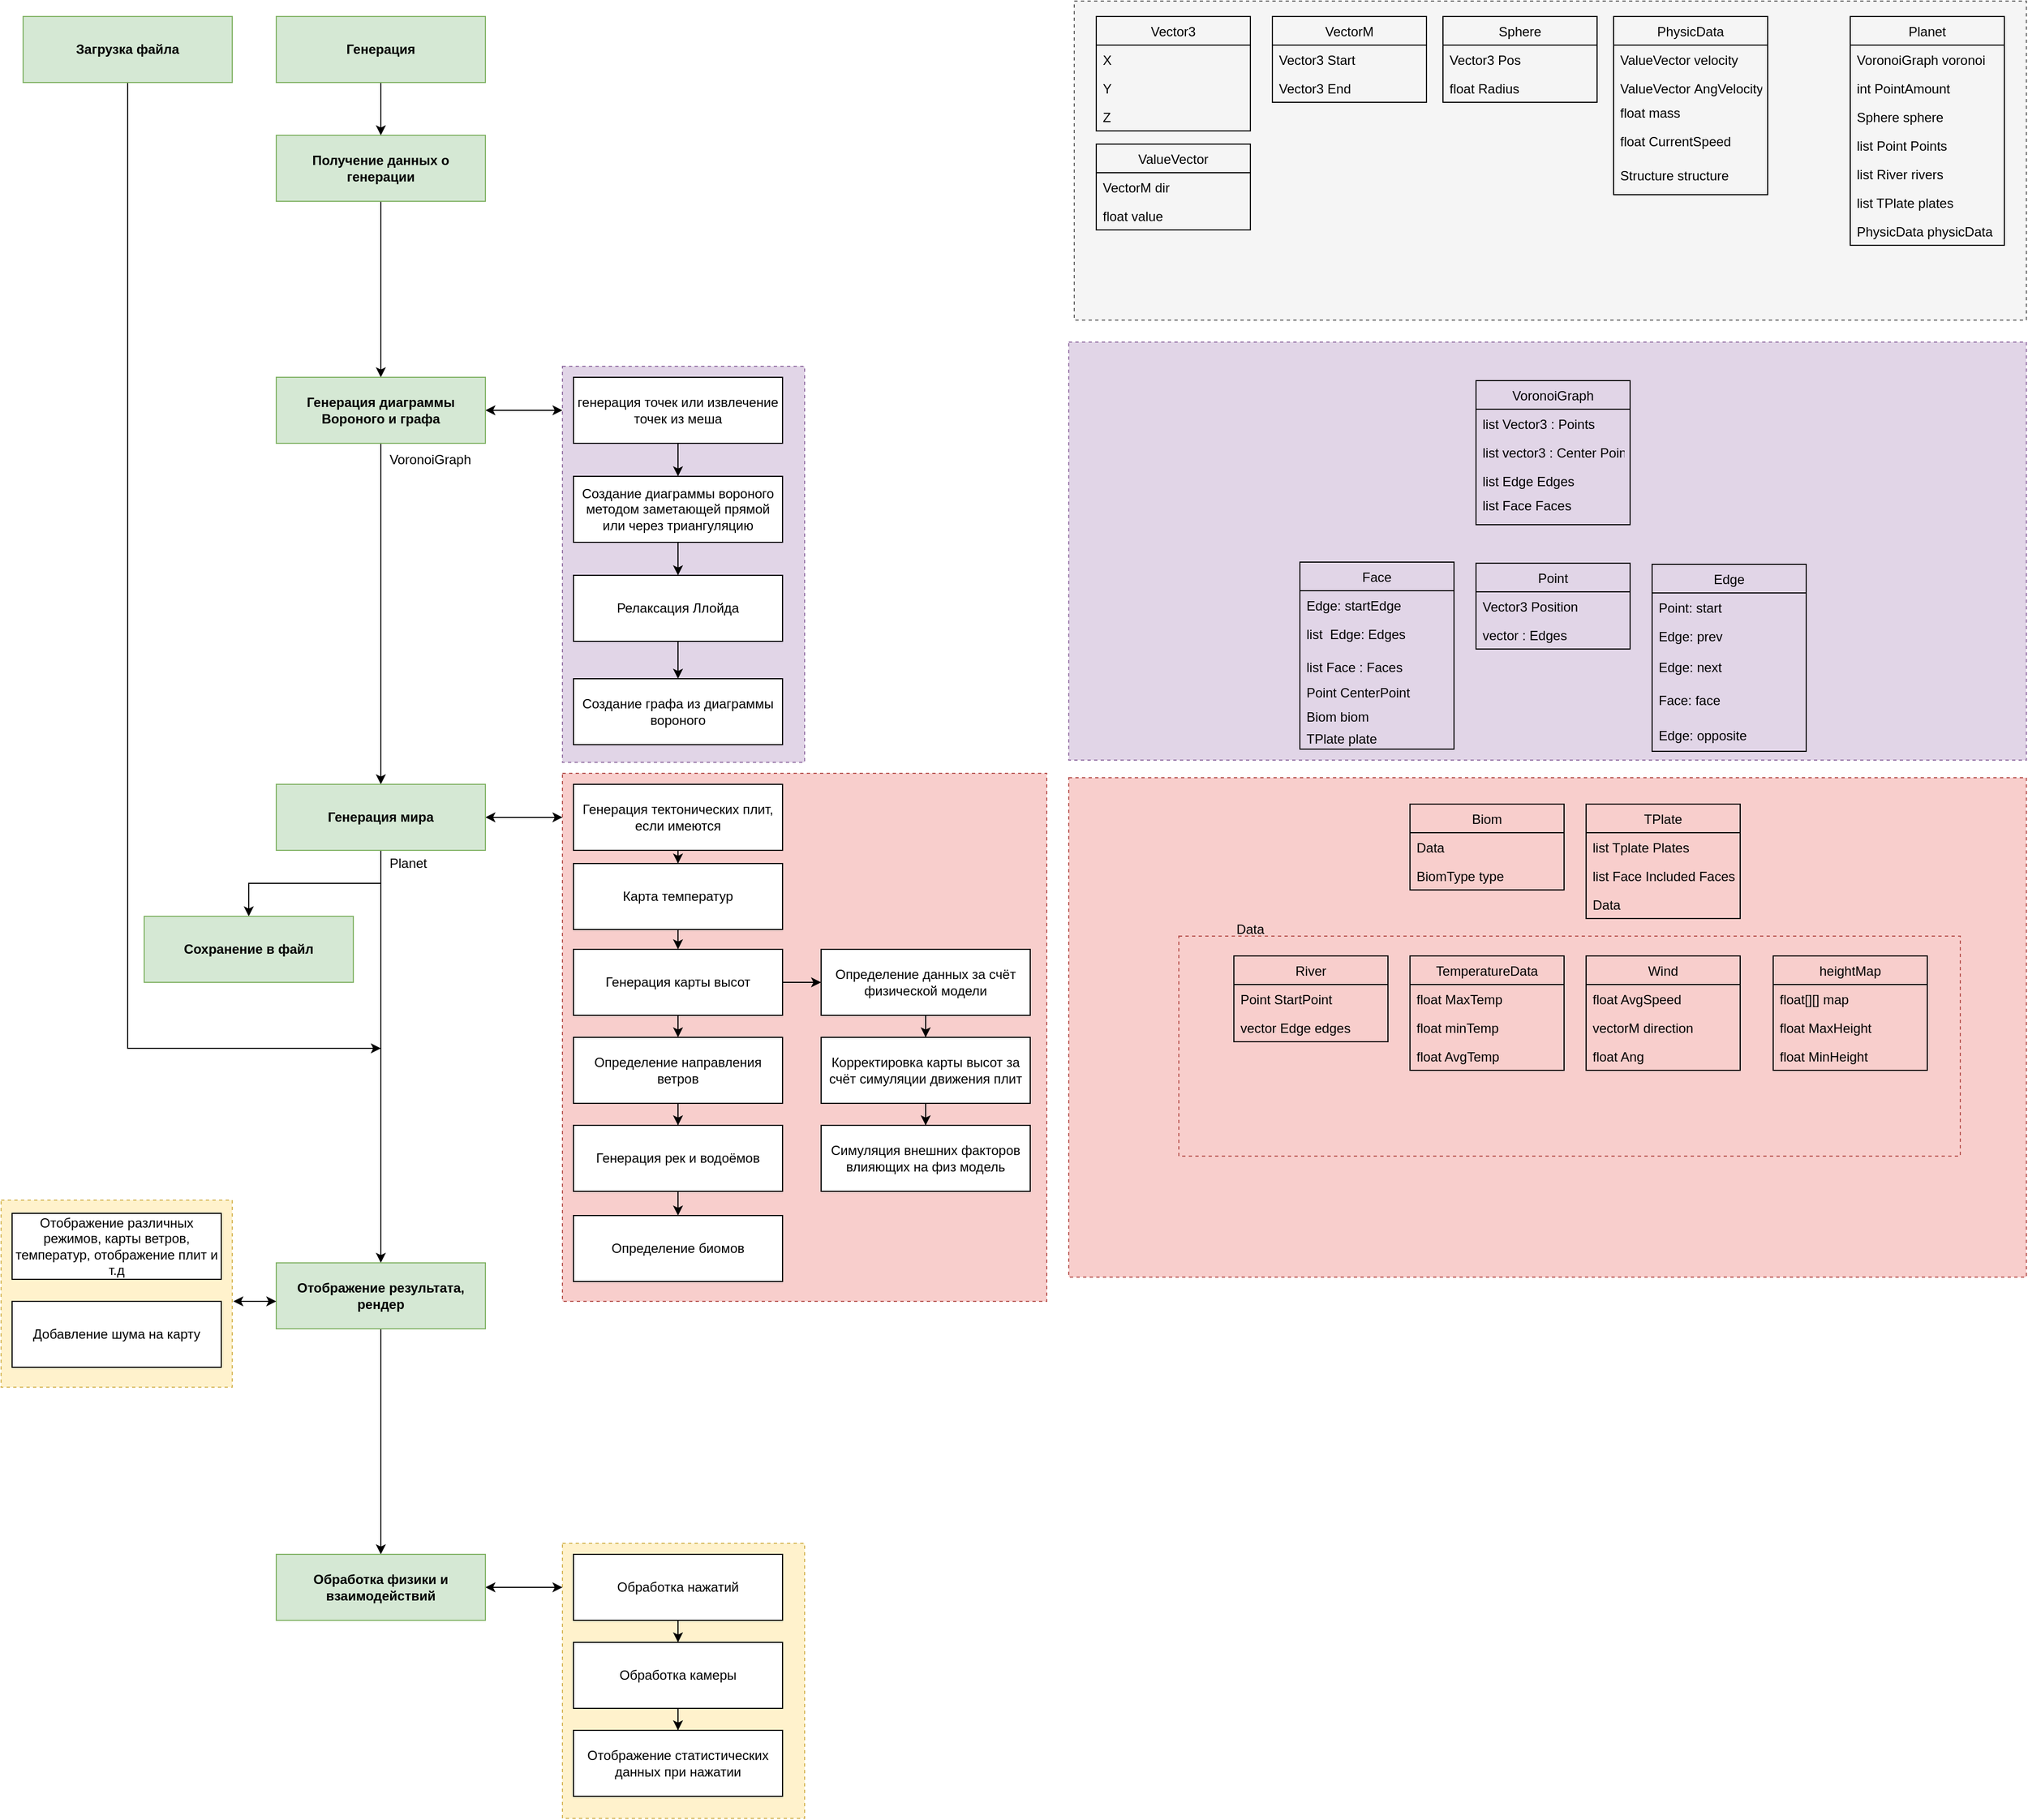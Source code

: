 <mxfile version="12.1.0" type="github" pages="1"><diagram id="_dy-Ru3JG6KWPxB2tJWL" name="Page-1"><mxGraphModel dx="1656" dy="2049" grid="1" gridSize="10" guides="1" tooltips="1" connect="1" arrows="1" fold="1" page="1" pageScale="1" pageWidth="827" pageHeight="1169" math="0" shadow="0"><root><mxCell id="0"/><mxCell id="1" parent="0"/><mxCell id="cFi56HBVSPTh_8EMKT1Y-22" value="" style="rounded=0;whiteSpace=wrap;html=1;fillColor=#fff2cc;shadow=0;comic=0;glass=0;dashed=1;strokeColor=#d6b656;" parent="1" vertex="1"><mxGeometry x="700" y="1132" width="220" height="250" as="geometry"/></mxCell><mxCell id="Kz5OBfcvcom89ymk7GYV-101" value="" style="rounded=0;whiteSpace=wrap;html=1;fillColor=#f5f5f5;shadow=0;comic=0;glass=0;dashed=1;strokeColor=#666666;fontColor=#333333;" parent="1" vertex="1"><mxGeometry x="1165" y="-270" width="865" height="290" as="geometry"/></mxCell><mxCell id="Kz5OBfcvcom89ymk7GYV-70" value="" style="rounded=0;whiteSpace=wrap;html=1;fillColor=#e1d5e7;shadow=0;comic=0;glass=0;dashed=1;strokeColor=#9673a6;" parent="1" vertex="1"><mxGeometry x="700" y="62" width="220" height="360" as="geometry"/></mxCell><mxCell id="Kz5OBfcvcom89ymk7GYV-69" value="" style="rounded=0;whiteSpace=wrap;html=1;fillColor=#f8cecc;shadow=0;comic=0;glass=0;dashed=1;strokeColor=#b85450;" parent="1" vertex="1"><mxGeometry x="1160" y="436" width="870" height="454" as="geometry"/></mxCell><mxCell id="R1xvFhiwwNAxgUHG7bbC-85" value="" style="rounded=0;whiteSpace=wrap;html=1;fillColor=#e1d5e7;shadow=0;comic=0;glass=0;dashed=1;strokeColor=#9673a6;" parent="1" vertex="1"><mxGeometry x="1160" y="40" width="870" height="380" as="geometry"/></mxCell><mxCell id="R1xvFhiwwNAxgUHG7bbC-86" value="" style="rounded=0;whiteSpace=wrap;html=1;fillColor=#f8cecc;shadow=0;comic=0;glass=0;dashed=1;strokeColor=#b85450;" parent="1" vertex="1"><mxGeometry x="700" y="432" width="440" height="480" as="geometry"/></mxCell><mxCell id="R1xvFhiwwNAxgUHG7bbC-87" value="" style="rounded=0;whiteSpace=wrap;html=1;fillColor=#fff2cc;shadow=0;comic=0;glass=0;dashed=1;strokeColor=#d6b656;" parent="1" vertex="1"><mxGeometry x="190" y="820" width="210" height="170" as="geometry"/></mxCell><mxCell id="R1xvFhiwwNAxgUHG7bbC-8" style="edgeStyle=orthogonalEdgeStyle;rounded=0;orthogonalLoop=1;jettySize=auto;html=1;exitX=0.5;exitY=1;exitDx=0;exitDy=0;entryX=0.5;entryY=0;entryDx=0;entryDy=0;" parent="1" source="R1xvFhiwwNAxgUHG7bbC-1" target="R1xvFhiwwNAxgUHG7bbC-5" edge="1"><mxGeometry relative="1" as="geometry"><mxPoint x="535" y="-33" as="targetPoint"/></mxGeometry></mxCell><mxCell id="R1xvFhiwwNAxgUHG7bbC-1" value="Получение данных о &lt;br&gt;генерации" style="rounded=0;whiteSpace=wrap;html=1;fillColor=#d5e8d4;strokeColor=#82b366;fontStyle=1" parent="1" vertex="1"><mxGeometry x="440" y="-148" width="190" height="60" as="geometry"/></mxCell><mxCell id="R1xvFhiwwNAxgUHG7bbC-10" style="edgeStyle=orthogonalEdgeStyle;rounded=0;orthogonalLoop=1;jettySize=auto;html=1;exitX=0.5;exitY=1;exitDx=0;exitDy=0;entryX=0.5;entryY=0;entryDx=0;entryDy=0;" parent="1" source="R1xvFhiwwNAxgUHG7bbC-5" target="R1xvFhiwwNAxgUHG7bbC-6" edge="1"><mxGeometry relative="1" as="geometry"/></mxCell><mxCell id="R1xvFhiwwNAxgUHG7bbC-83" style="edgeStyle=orthogonalEdgeStyle;rounded=0;orthogonalLoop=1;jettySize=auto;html=1;exitX=1;exitY=0.5;exitDx=0;exitDy=0;startArrow=classic;startFill=1;" parent="1" source="R1xvFhiwwNAxgUHG7bbC-5" edge="1"><mxGeometry relative="1" as="geometry"><mxPoint x="700" y="102" as="targetPoint"/></mxGeometry></mxCell><mxCell id="R1xvFhiwwNAxgUHG7bbC-5" value="Генерация диаграммы &lt;br&gt;Вороного и графа" style="rounded=0;whiteSpace=wrap;html=1;fillColor=#d5e8d4;strokeColor=#82b366;fontStyle=1" parent="1" vertex="1"><mxGeometry x="440" y="72" width="190" height="60" as="geometry"/></mxCell><mxCell id="R1xvFhiwwNAxgUHG7bbC-21" value="" style="edgeStyle=orthogonalEdgeStyle;rounded=0;orthogonalLoop=1;jettySize=auto;html=1;startArrow=none;startFill=0;" parent="1" source="R1xvFhiwwNAxgUHG7bbC-18" target="R1xvFhiwwNAxgUHG7bbC-20" edge="1"><mxGeometry relative="1" as="geometry"/></mxCell><mxCell id="R1xvFhiwwNAxgUHG7bbC-18" value="генерация точек или извлечение точек из меша" style="rounded=0;whiteSpace=wrap;html=1;" parent="1" vertex="1"><mxGeometry x="710" y="72" width="190" height="60" as="geometry"/></mxCell><mxCell id="R1xvFhiwwNAxgUHG7bbC-27" value="" style="edgeStyle=orthogonalEdgeStyle;rounded=0;orthogonalLoop=1;jettySize=auto;html=1;startArrow=none;startFill=0;" parent="1" source="R1xvFhiwwNAxgUHG7bbC-20" target="R1xvFhiwwNAxgUHG7bbC-26" edge="1"><mxGeometry relative="1" as="geometry"/></mxCell><mxCell id="R1xvFhiwwNAxgUHG7bbC-20" value="Создание диаграммы вороного методом заметающей прямой или через триангуляцию" style="rounded=0;whiteSpace=wrap;html=1;" parent="1" vertex="1"><mxGeometry x="710" y="162" width="190" height="60" as="geometry"/></mxCell><mxCell id="R1xvFhiwwNAxgUHG7bbC-30" value="" style="edgeStyle=orthogonalEdgeStyle;rounded=0;orthogonalLoop=1;jettySize=auto;html=1;startArrow=none;startFill=0;" parent="1" source="R1xvFhiwwNAxgUHG7bbC-26" target="R1xvFhiwwNAxgUHG7bbC-29" edge="1"><mxGeometry relative="1" as="geometry"/></mxCell><mxCell id="R1xvFhiwwNAxgUHG7bbC-26" value="Релаксация Ллойда" style="rounded=0;whiteSpace=wrap;html=1;" parent="1" vertex="1"><mxGeometry x="710" y="252" width="190" height="60" as="geometry"/></mxCell><mxCell id="R1xvFhiwwNAxgUHG7bbC-29" value="Создание графа из диаграммы вороного" style="rounded=0;whiteSpace=wrap;html=1;" parent="1" vertex="1"><mxGeometry x="710" y="346" width="190" height="60" as="geometry"/></mxCell><mxCell id="R1xvFhiwwNAxgUHG7bbC-11" style="edgeStyle=orthogonalEdgeStyle;rounded=0;orthogonalLoop=1;jettySize=auto;html=1;exitX=0.5;exitY=1;exitDx=0;exitDy=0;entryX=0.5;entryY=0;entryDx=0;entryDy=0;" parent="1" source="R1xvFhiwwNAxgUHG7bbC-6" target="R1xvFhiwwNAxgUHG7bbC-7" edge="1"><mxGeometry relative="1" as="geometry"/></mxCell><mxCell id="R1xvFhiwwNAxgUHG7bbC-84" style="edgeStyle=orthogonalEdgeStyle;rounded=0;orthogonalLoop=1;jettySize=auto;html=1;exitX=1;exitY=0.5;exitDx=0;exitDy=0;startArrow=classic;startFill=1;" parent="1" source="R1xvFhiwwNAxgUHG7bbC-6" edge="1"><mxGeometry relative="1" as="geometry"><mxPoint x="700" y="472" as="targetPoint"/></mxGeometry></mxCell><mxCell id="Kz5OBfcvcom89ymk7GYV-89" style="edgeStyle=orthogonalEdgeStyle;rounded=0;orthogonalLoop=1;jettySize=auto;html=1;exitX=0.5;exitY=1;exitDx=0;exitDy=0;entryX=0.5;entryY=0;entryDx=0;entryDy=0;" parent="1" source="R1xvFhiwwNAxgUHG7bbC-6" target="Kz5OBfcvcom89ymk7GYV-90" edge="1"><mxGeometry relative="1" as="geometry"><mxPoint x="460" y="562" as="targetPoint"/></mxGeometry></mxCell><mxCell id="R1xvFhiwwNAxgUHG7bbC-6" value="Генерация мира" style="rounded=0;whiteSpace=wrap;html=1;fillColor=#d5e8d4;strokeColor=#82b366;fontStyle=1" parent="1" vertex="1"><mxGeometry x="440" y="442" width="190" height="60" as="geometry"/></mxCell><mxCell id="cFi56HBVSPTh_8EMKT1Y-57" style="edgeStyle=orthogonalEdgeStyle;rounded=0;orthogonalLoop=1;jettySize=auto;html=1;exitX=0.5;exitY=1;exitDx=0;exitDy=0;startArrow=none;startFill=0;" parent="1" source="R1xvFhiwwNAxgUHG7bbC-31" target="R1xvFhiwwNAxgUHG7bbC-39" edge="1"><mxGeometry relative="1" as="geometry"/></mxCell><mxCell id="R1xvFhiwwNAxgUHG7bbC-31" value="Генерация тектонических плит, если имеются" style="rounded=0;whiteSpace=wrap;html=1;" parent="1" vertex="1"><mxGeometry x="710" y="442" width="190" height="60" as="geometry"/></mxCell><mxCell id="cFi56HBVSPTh_8EMKT1Y-59" style="edgeStyle=orthogonalEdgeStyle;rounded=0;orthogonalLoop=1;jettySize=auto;html=1;exitX=0.5;exitY=1;exitDx=0;exitDy=0;entryX=0.5;entryY=0;entryDx=0;entryDy=0;startArrow=none;startFill=0;" parent="1" source="R1xvFhiwwNAxgUHG7bbC-33" target="R1xvFhiwwNAxgUHG7bbC-37" edge="1"><mxGeometry relative="1" as="geometry"/></mxCell><mxCell id="cFi56HBVSPTh_8EMKT1Y-63" style="edgeStyle=orthogonalEdgeStyle;rounded=0;orthogonalLoop=1;jettySize=auto;html=1;exitX=1;exitY=0.5;exitDx=0;exitDy=0;startArrow=none;startFill=0;entryX=0;entryY=0.5;entryDx=0;entryDy=0;" parent="1" source="R1xvFhiwwNAxgUHG7bbC-33" target="cFi56HBVSPTh_8EMKT1Y-64" edge="1"><mxGeometry relative="1" as="geometry"><mxPoint x="940" y="622" as="targetPoint"/></mxGeometry></mxCell><mxCell id="R1xvFhiwwNAxgUHG7bbC-33" value="Генерация карты высот" style="rounded=0;whiteSpace=wrap;html=1;" parent="1" vertex="1"><mxGeometry x="710" y="592" width="190" height="60" as="geometry"/></mxCell><mxCell id="cFi56HBVSPTh_8EMKT1Y-60" style="edgeStyle=orthogonalEdgeStyle;rounded=0;orthogonalLoop=1;jettySize=auto;html=1;exitX=0.5;exitY=1;exitDx=0;exitDy=0;startArrow=none;startFill=0;" parent="1" source="R1xvFhiwwNAxgUHG7bbC-37" target="R1xvFhiwwNAxgUHG7bbC-50" edge="1"><mxGeometry relative="1" as="geometry"/></mxCell><mxCell id="R1xvFhiwwNAxgUHG7bbC-37" value="Определение направления ветров" style="rounded=0;whiteSpace=wrap;html=1;" parent="1" vertex="1"><mxGeometry x="710" y="672" width="190" height="60" as="geometry"/></mxCell><mxCell id="cFi56HBVSPTh_8EMKT1Y-58" style="edgeStyle=orthogonalEdgeStyle;rounded=0;orthogonalLoop=1;jettySize=auto;html=1;exitX=0.5;exitY=1;exitDx=0;exitDy=0;entryX=0.5;entryY=0;entryDx=0;entryDy=0;startArrow=none;startFill=0;" parent="1" source="R1xvFhiwwNAxgUHG7bbC-39" target="R1xvFhiwwNAxgUHG7bbC-33" edge="1"><mxGeometry relative="1" as="geometry"/></mxCell><mxCell id="R1xvFhiwwNAxgUHG7bbC-39" value="Карта температур" style="rounded=0;whiteSpace=wrap;html=1;" parent="1" vertex="1"><mxGeometry x="710" y="514" width="190" height="60" as="geometry"/></mxCell><mxCell id="R1xvFhiwwNAxgUHG7bbC-43" value="Определение биомов" style="rounded=0;whiteSpace=wrap;html=1;" parent="1" vertex="1"><mxGeometry x="710" y="834" width="190" height="60" as="geometry"/></mxCell><mxCell id="cFi56HBVSPTh_8EMKT1Y-11" value="" style="edgeStyle=orthogonalEdgeStyle;rounded=0;orthogonalLoop=1;jettySize=auto;html=1;" parent="1" source="R1xvFhiwwNAxgUHG7bbC-7" target="cFi56HBVSPTh_8EMKT1Y-10" edge="1"><mxGeometry relative="1" as="geometry"/></mxCell><mxCell id="R1xvFhiwwNAxgUHG7bbC-7" value="Отображение результата,&lt;br&gt;рендер" style="rounded=0;whiteSpace=wrap;html=1;fillColor=#d5e8d4;strokeColor=#82b366;fontStyle=1" parent="1" vertex="1"><mxGeometry x="440" y="877" width="190" height="60" as="geometry"/></mxCell><mxCell id="cFi56HBVSPTh_8EMKT1Y-21" style="edgeStyle=orthogonalEdgeStyle;rounded=0;orthogonalLoop=1;jettySize=auto;html=1;exitX=1;exitY=0.5;exitDx=0;exitDy=0;startArrow=classic;startFill=1;" parent="1" source="cFi56HBVSPTh_8EMKT1Y-10" edge="1"><mxGeometry relative="1" as="geometry"><mxPoint x="700" y="1172" as="targetPoint"/></mxGeometry></mxCell><mxCell id="cFi56HBVSPTh_8EMKT1Y-10" value="Обработка физики и взаимодействий" style="rounded=0;whiteSpace=wrap;html=1;fillColor=#d5e8d4;strokeColor=#82b366;fontStyle=1" parent="1" vertex="1"><mxGeometry x="440" y="1142" width="190" height="60" as="geometry"/></mxCell><mxCell id="cFi56HBVSPTh_8EMKT1Y-61" style="edgeStyle=orthogonalEdgeStyle;rounded=0;orthogonalLoop=1;jettySize=auto;html=1;exitX=0.5;exitY=1;exitDx=0;exitDy=0;entryX=0.5;entryY=0;entryDx=0;entryDy=0;startArrow=none;startFill=0;" parent="1" source="R1xvFhiwwNAxgUHG7bbC-50" target="R1xvFhiwwNAxgUHG7bbC-43" edge="1"><mxGeometry relative="1" as="geometry"/></mxCell><mxCell id="R1xvFhiwwNAxgUHG7bbC-50" value="Генерация рек и водоёмов" style="rounded=0;whiteSpace=wrap;html=1;" parent="1" vertex="1"><mxGeometry x="710" y="752" width="190" height="60" as="geometry"/></mxCell><mxCell id="R1xvFhiwwNAxgUHG7bbC-56" value="Добавление шума на карту" style="rounded=0;whiteSpace=wrap;html=1;" parent="1" vertex="1"><mxGeometry x="200" y="912" width="190" height="60" as="geometry"/></mxCell><mxCell id="R1xvFhiwwNAxgUHG7bbC-103" value="" style="endArrow=classic;html=1;fontSize=14;startArrow=classic;startFill=1;" parent="1" edge="1"><mxGeometry width="50" height="50" relative="1" as="geometry"><mxPoint x="440" y="912" as="sourcePoint"/><mxPoint x="401" y="912" as="targetPoint"/></mxGeometry></mxCell><mxCell id="R1xvFhiwwNAxgUHG7bbC-104" value="Отображение различных режимов, карты ветров, температур, отображение плит и т.д" style="rounded=0;whiteSpace=wrap;html=1;" parent="1" vertex="1"><mxGeometry x="200" y="832" width="190" height="60" as="geometry"/></mxCell><mxCell id="Kz5OBfcvcom89ymk7GYV-3" value="Vector3" style="swimlane;fontStyle=0;childLayout=stackLayout;horizontal=1;startSize=26;fillColor=none;horizontalStack=0;resizeParent=1;resizeParentMax=0;resizeLast=0;collapsible=1;marginBottom=0;" parent="1" vertex="1"><mxGeometry x="1185" y="-256" width="140" height="104" as="geometry"/></mxCell><mxCell id="Kz5OBfcvcom89ymk7GYV-4" value="X " style="text;strokeColor=none;fillColor=none;align=left;verticalAlign=top;spacingLeft=4;spacingRight=4;overflow=hidden;rotatable=0;points=[[0,0.5],[1,0.5]];portConstraint=eastwest;" parent="Kz5OBfcvcom89ymk7GYV-3" vertex="1"><mxGeometry y="26" width="140" height="26" as="geometry"/></mxCell><mxCell id="Kz5OBfcvcom89ymk7GYV-5" value="Y" style="text;strokeColor=none;fillColor=none;align=left;verticalAlign=top;spacingLeft=4;spacingRight=4;overflow=hidden;rotatable=0;points=[[0,0.5],[1,0.5]];portConstraint=eastwest;" parent="Kz5OBfcvcom89ymk7GYV-3" vertex="1"><mxGeometry y="52" width="140" height="26" as="geometry"/></mxCell><mxCell id="Kz5OBfcvcom89ymk7GYV-6" value="Z" style="text;strokeColor=none;fillColor=none;align=left;verticalAlign=top;spacingLeft=4;spacingRight=4;overflow=hidden;rotatable=0;points=[[0,0.5],[1,0.5]];portConstraint=eastwest;" parent="Kz5OBfcvcom89ymk7GYV-3" vertex="1"><mxGeometry y="78" width="140" height="26" as="geometry"/></mxCell><mxCell id="Kz5OBfcvcom89ymk7GYV-7" value="VoronoiGraph" style="swimlane;fontStyle=0;childLayout=stackLayout;horizontal=1;startSize=26;fillColor=none;horizontalStack=0;resizeParent=1;resizeParentMax=0;resizeLast=0;collapsible=1;marginBottom=0;" parent="1" vertex="1"><mxGeometry x="1530" y="75" width="140" height="131" as="geometry"/></mxCell><mxCell id="Kz5OBfcvcom89ymk7GYV-8" value="list Vector3 : Points" style="text;strokeColor=none;fillColor=none;align=left;verticalAlign=top;spacingLeft=4;spacingRight=4;overflow=hidden;rotatable=0;points=[[0,0.5],[1,0.5]];portConstraint=eastwest;" parent="Kz5OBfcvcom89ymk7GYV-7" vertex="1"><mxGeometry y="26" width="140" height="26" as="geometry"/></mxCell><mxCell id="Kz5OBfcvcom89ymk7GYV-9" value="list vector3 : Center Points" style="text;strokeColor=none;fillColor=none;align=left;verticalAlign=top;spacingLeft=4;spacingRight=4;overflow=hidden;rotatable=0;points=[[0,0.5],[1,0.5]];portConstraint=eastwest;" parent="Kz5OBfcvcom89ymk7GYV-7" vertex="1"><mxGeometry y="52" width="140" height="26" as="geometry"/></mxCell><mxCell id="Kz5OBfcvcom89ymk7GYV-10" value="list Edge Edges" style="text;strokeColor=none;fillColor=none;align=left;verticalAlign=top;spacingLeft=4;spacingRight=4;overflow=hidden;rotatable=0;points=[[0,0.5],[1,0.5]];portConstraint=eastwest;" parent="Kz5OBfcvcom89ymk7GYV-7" vertex="1"><mxGeometry y="78" width="140" height="22" as="geometry"/></mxCell><mxCell id="Kz5OBfcvcom89ymk7GYV-22" value="list Face Faces" style="text;strokeColor=none;fillColor=none;align=left;verticalAlign=top;spacingLeft=4;spacingRight=4;overflow=hidden;rotatable=0;points=[[0,0.5],[1,0.5]];portConstraint=eastwest;" parent="Kz5OBfcvcom89ymk7GYV-7" vertex="1"><mxGeometry y="100" width="140" height="31" as="geometry"/></mxCell><mxCell id="Kz5OBfcvcom89ymk7GYV-25" value="Point" style="swimlane;fontStyle=0;childLayout=stackLayout;horizontal=1;startSize=26;fillColor=none;horizontalStack=0;resizeParent=1;resizeParentMax=0;resizeLast=0;collapsible=1;marginBottom=0;" parent="1" vertex="1"><mxGeometry x="1530" y="241" width="140" height="78" as="geometry"/></mxCell><mxCell id="Kz5OBfcvcom89ymk7GYV-26" value="Vector3 Position" style="text;strokeColor=none;fillColor=none;align=left;verticalAlign=top;spacingLeft=4;spacingRight=4;overflow=hidden;rotatable=0;points=[[0,0.5],[1,0.5]];portConstraint=eastwest;" parent="Kz5OBfcvcom89ymk7GYV-25" vertex="1"><mxGeometry y="26" width="140" height="26" as="geometry"/></mxCell><mxCell id="Kz5OBfcvcom89ymk7GYV-27" value="vector : Edges" style="text;strokeColor=none;fillColor=none;align=left;verticalAlign=top;spacingLeft=4;spacingRight=4;overflow=hidden;rotatable=0;points=[[0,0.5],[1,0.5]];portConstraint=eastwest;" parent="Kz5OBfcvcom89ymk7GYV-25" vertex="1"><mxGeometry y="52" width="140" height="26" as="geometry"/></mxCell><mxCell id="Kz5OBfcvcom89ymk7GYV-29" value="Edge" style="swimlane;fontStyle=0;childLayout=stackLayout;horizontal=1;startSize=26;fillColor=none;horizontalStack=0;resizeParent=1;resizeParentMax=0;resizeLast=0;collapsible=1;marginBottom=0;" parent="1" vertex="1"><mxGeometry x="1690" y="242" width="140" height="170" as="geometry"/></mxCell><mxCell id="Kz5OBfcvcom89ymk7GYV-30" value="Point: start" style="text;strokeColor=none;fillColor=none;align=left;verticalAlign=top;spacingLeft=4;spacingRight=4;overflow=hidden;rotatable=0;points=[[0,0.5],[1,0.5]];portConstraint=eastwest;" parent="Kz5OBfcvcom89ymk7GYV-29" vertex="1"><mxGeometry y="26" width="140" height="26" as="geometry"/></mxCell><mxCell id="Kz5OBfcvcom89ymk7GYV-32" value="Edge: prev" style="text;strokeColor=none;fillColor=none;align=left;verticalAlign=top;spacingLeft=4;spacingRight=4;overflow=hidden;rotatable=0;points=[[0,0.5],[1,0.5]];portConstraint=eastwest;" parent="Kz5OBfcvcom89ymk7GYV-29" vertex="1"><mxGeometry y="52" width="140" height="28" as="geometry"/></mxCell><mxCell id="Kz5OBfcvcom89ymk7GYV-31" value="Edge: next" style="text;strokeColor=none;fillColor=none;align=left;verticalAlign=top;spacingLeft=4;spacingRight=4;overflow=hidden;rotatable=0;points=[[0,0.5],[1,0.5]];portConstraint=eastwest;" parent="Kz5OBfcvcom89ymk7GYV-29" vertex="1"><mxGeometry y="80" width="140" height="30" as="geometry"/></mxCell><mxCell id="Kz5OBfcvcom89ymk7GYV-33" value="Face: face" style="text;strokeColor=none;fillColor=none;align=left;verticalAlign=top;spacingLeft=4;spacingRight=4;overflow=hidden;rotatable=0;points=[[0,0.5],[1,0.5]];portConstraint=eastwest;" parent="Kz5OBfcvcom89ymk7GYV-29" vertex="1"><mxGeometry y="110" width="140" height="60" as="geometry"/></mxCell><mxCell id="Kz5OBfcvcom89ymk7GYV-34" value="Edge: opposite" style="text;strokeColor=none;fillColor=none;align=left;verticalAlign=top;spacingLeft=4;spacingRight=4;overflow=hidden;rotatable=0;points=[[0,0.5],[1,0.5]];portConstraint=eastwest;" parent="1" vertex="1"><mxGeometry x="1690" y="384" width="140" height="28" as="geometry"/></mxCell><mxCell id="Kz5OBfcvcom89ymk7GYV-35" value="Face" style="swimlane;fontStyle=0;childLayout=stackLayout;horizontal=1;startSize=26;fillColor=none;horizontalStack=0;resizeParent=1;resizeParentMax=0;resizeLast=0;collapsible=1;marginBottom=0;" parent="1" vertex="1"><mxGeometry x="1370" y="240" width="140" height="170" as="geometry"/></mxCell><mxCell id="Kz5OBfcvcom89ymk7GYV-36" value="Edge: startEdge" style="text;strokeColor=none;fillColor=none;align=left;verticalAlign=top;spacingLeft=4;spacingRight=4;overflow=hidden;rotatable=0;points=[[0,0.5],[1,0.5]];portConstraint=eastwest;" parent="Kz5OBfcvcom89ymk7GYV-35" vertex="1"><mxGeometry y="26" width="140" height="26" as="geometry"/></mxCell><mxCell id="Kz5OBfcvcom89ymk7GYV-38" value="list  Edge: Edges" style="text;strokeColor=none;fillColor=none;align=left;verticalAlign=top;spacingLeft=4;spacingRight=4;overflow=hidden;rotatable=0;points=[[0,0.5],[1,0.5]];portConstraint=eastwest;" parent="Kz5OBfcvcom89ymk7GYV-35" vertex="1"><mxGeometry y="52" width="140" height="30" as="geometry"/></mxCell><mxCell id="Kz5OBfcvcom89ymk7GYV-39" value="list Face : Faces" style="text;strokeColor=none;fillColor=none;align=left;verticalAlign=top;spacingLeft=4;spacingRight=4;overflow=hidden;rotatable=0;points=[[0,0.5],[1,0.5]];portConstraint=eastwest;" parent="Kz5OBfcvcom89ymk7GYV-35" vertex="1"><mxGeometry y="82" width="140" height="88" as="geometry"/></mxCell><mxCell id="Kz5OBfcvcom89ymk7GYV-40" value="Point CenterPoint" style="text;strokeColor=none;fillColor=none;align=left;verticalAlign=top;spacingLeft=4;spacingRight=4;overflow=hidden;rotatable=0;points=[[0,0.5],[1,0.5]];portConstraint=eastwest;" parent="1" vertex="1"><mxGeometry x="1370" y="345" width="140" height="63" as="geometry"/></mxCell><mxCell id="Kz5OBfcvcom89ymk7GYV-41" value="TPlate" style="swimlane;fontStyle=0;childLayout=stackLayout;horizontal=1;startSize=26;fillColor=none;horizontalStack=0;resizeParent=1;resizeParentMax=0;resizeLast=0;collapsible=1;marginBottom=0;strokeWidth=1;" parent="1" vertex="1"><mxGeometry x="1630" y="460" width="140" height="104" as="geometry"/></mxCell><mxCell id="Kz5OBfcvcom89ymk7GYV-42" value="list Tplate Plates" style="text;strokeColor=none;fillColor=none;align=left;verticalAlign=top;spacingLeft=4;spacingRight=4;overflow=hidden;rotatable=0;points=[[0,0.5],[1,0.5]];portConstraint=eastwest;" parent="Kz5OBfcvcom89ymk7GYV-41" vertex="1"><mxGeometry y="26" width="140" height="26" as="geometry"/></mxCell><mxCell id="Kz5OBfcvcom89ymk7GYV-43" value="list Face Included Faces" style="text;strokeColor=none;fillColor=none;align=left;verticalAlign=top;spacingLeft=4;spacingRight=4;overflow=hidden;rotatable=0;points=[[0,0.5],[1,0.5]];portConstraint=eastwest;" parent="Kz5OBfcvcom89ymk7GYV-41" vertex="1"><mxGeometry y="52" width="140" height="26" as="geometry"/></mxCell><mxCell id="Kz5OBfcvcom89ymk7GYV-44" value="Data" style="text;strokeColor=none;fillColor=none;align=left;verticalAlign=top;spacingLeft=4;spacingRight=4;overflow=hidden;rotatable=0;points=[[0,0.5],[1,0.5]];portConstraint=eastwest;" parent="Kz5OBfcvcom89ymk7GYV-41" vertex="1"><mxGeometry y="78" width="140" height="26" as="geometry"/></mxCell><mxCell id="Kz5OBfcvcom89ymk7GYV-65" value="Biom" style="swimlane;fontStyle=0;childLayout=stackLayout;horizontal=1;startSize=26;fillColor=none;horizontalStack=0;resizeParent=1;resizeParentMax=0;resizeLast=0;collapsible=1;marginBottom=0;strokeWidth=1;" parent="1" vertex="1"><mxGeometry x="1470" y="460" width="140" height="78" as="geometry"/></mxCell><mxCell id="Kz5OBfcvcom89ymk7GYV-66" value="Data" style="text;strokeColor=none;fillColor=none;align=left;verticalAlign=top;spacingLeft=4;spacingRight=4;overflow=hidden;rotatable=0;points=[[0,0.5],[1,0.5]];portConstraint=eastwest;" parent="Kz5OBfcvcom89ymk7GYV-65" vertex="1"><mxGeometry y="26" width="140" height="26" as="geometry"/></mxCell><mxCell id="Kz5OBfcvcom89ymk7GYV-67" value="BiomType type" style="text;strokeColor=none;fillColor=none;align=left;verticalAlign=top;spacingLeft=4;spacingRight=4;overflow=hidden;rotatable=0;points=[[0,0.5],[1,0.5]];portConstraint=eastwest;" parent="Kz5OBfcvcom89ymk7GYV-65" vertex="1"><mxGeometry y="52" width="140" height="26" as="geometry"/></mxCell><mxCell id="Kz5OBfcvcom89ymk7GYV-76" value="Biom biom" style="text;strokeColor=none;fillColor=none;align=left;verticalAlign=top;spacingLeft=4;spacingRight=4;overflow=hidden;rotatable=0;points=[[0,0.5],[1,0.5]];portConstraint=eastwest;" parent="1" vertex="1"><mxGeometry x="1370" y="367" width="140" height="43" as="geometry"/></mxCell><mxCell id="Kz5OBfcvcom89ymk7GYV-77" value="TPlate plate" style="text;strokeColor=none;fillColor=none;align=left;verticalAlign=top;spacingLeft=4;spacingRight=4;overflow=hidden;rotatable=0;points=[[0,0.5],[1,0.5]];portConstraint=eastwest;" parent="1" vertex="1"><mxGeometry x="1370" y="387" width="140" height="43" as="geometry"/></mxCell><mxCell id="Kz5OBfcvcom89ymk7GYV-78" value="VectorM" style="swimlane;fontStyle=0;childLayout=stackLayout;horizontal=1;startSize=26;fillColor=none;horizontalStack=0;resizeParent=1;resizeParentMax=0;resizeLast=0;collapsible=1;marginBottom=0;" parent="1" vertex="1"><mxGeometry x="1345" y="-256" width="140" height="78" as="geometry"/></mxCell><mxCell id="Kz5OBfcvcom89ymk7GYV-79" value="Vector3 Start" style="text;strokeColor=none;fillColor=none;align=left;verticalAlign=top;spacingLeft=4;spacingRight=4;overflow=hidden;rotatable=0;points=[[0,0.5],[1,0.5]];portConstraint=eastwest;" parent="Kz5OBfcvcom89ymk7GYV-78" vertex="1"><mxGeometry y="26" width="140" height="26" as="geometry"/></mxCell><mxCell id="Kz5OBfcvcom89ymk7GYV-81" value="Vector3 End" style="text;strokeColor=none;fillColor=none;align=left;verticalAlign=top;spacingLeft=4;spacingRight=4;overflow=hidden;rotatable=0;points=[[0,0.5],[1,0.5]];portConstraint=eastwest;" parent="Kz5OBfcvcom89ymk7GYV-78" vertex="1"><mxGeometry y="52" width="140" height="26" as="geometry"/></mxCell><mxCell id="Kz5OBfcvcom89ymk7GYV-87" style="edgeStyle=orthogonalEdgeStyle;rounded=0;orthogonalLoop=1;jettySize=auto;html=1;exitX=0.5;exitY=1;exitDx=0;exitDy=0;entryX=0.5;entryY=0;entryDx=0;entryDy=0;" parent="1" source="Kz5OBfcvcom89ymk7GYV-84" target="R1xvFhiwwNAxgUHG7bbC-1" edge="1"><mxGeometry relative="1" as="geometry"/></mxCell><mxCell id="Kz5OBfcvcom89ymk7GYV-84" value="Генерация" style="rounded=0;whiteSpace=wrap;html=1;fillColor=#d5e8d4;strokeColor=#82b366;fontStyle=1" parent="1" vertex="1"><mxGeometry x="440" y="-256" width="190" height="60" as="geometry"/></mxCell><mxCell id="Kz5OBfcvcom89ymk7GYV-91" style="edgeStyle=orthogonalEdgeStyle;rounded=0;orthogonalLoop=1;jettySize=auto;html=1;exitX=0.5;exitY=1;exitDx=0;exitDy=0;" parent="1" source="Kz5OBfcvcom89ymk7GYV-85" edge="1"><mxGeometry relative="1" as="geometry"><mxPoint x="535" y="682" as="targetPoint"/><Array as="points"><mxPoint x="305" y="682"/><mxPoint x="535" y="682"/></Array></mxGeometry></mxCell><mxCell id="Kz5OBfcvcom89ymk7GYV-85" value="Загрузка файла" style="rounded=0;whiteSpace=wrap;html=1;fillColor=#d5e8d4;strokeColor=#82b366;fontStyle=1" parent="1" vertex="1"><mxGeometry x="210" y="-256" width="190" height="60" as="geometry"/></mxCell><mxCell id="Kz5OBfcvcom89ymk7GYV-90" value="Сохранение в файл" style="rounded=0;whiteSpace=wrap;html=1;fillColor=#d5e8d4;strokeColor=#82b366;fontStyle=1" parent="1" vertex="1"><mxGeometry x="320" y="562" width="190" height="60" as="geometry"/></mxCell><mxCell id="Kz5OBfcvcom89ymk7GYV-92" value="Planet" style="swimlane;fontStyle=0;childLayout=stackLayout;horizontal=1;startSize=26;fillColor=none;horizontalStack=0;resizeParent=1;resizeParentMax=0;resizeLast=0;collapsible=1;marginBottom=0;" parent="1" vertex="1"><mxGeometry x="1870" y="-256" width="140" height="208" as="geometry"/></mxCell><mxCell id="cFi56HBVSPTh_8EMKT1Y-6" value="VoronoiGraph voronoi" style="text;strokeColor=none;fillColor=none;align=left;verticalAlign=top;spacingLeft=4;spacingRight=4;overflow=hidden;rotatable=0;points=[[0,0.5],[1,0.5]];portConstraint=eastwest;" parent="Kz5OBfcvcom89ymk7GYV-92" vertex="1"><mxGeometry y="26" width="140" height="26" as="geometry"/></mxCell><mxCell id="Kz5OBfcvcom89ymk7GYV-93" value="int PointAmount" style="text;strokeColor=none;fillColor=none;align=left;verticalAlign=top;spacingLeft=4;spacingRight=4;overflow=hidden;rotatable=0;points=[[0,0.5],[1,0.5]];portConstraint=eastwest;" parent="Kz5OBfcvcom89ymk7GYV-92" vertex="1"><mxGeometry y="52" width="140" height="26" as="geometry"/></mxCell><mxCell id="cFi56HBVSPTh_8EMKT1Y-39" value="Sphere sphere" style="text;strokeColor=none;fillColor=none;align=left;verticalAlign=top;spacingLeft=4;spacingRight=4;overflow=hidden;rotatable=0;points=[[0,0.5],[1,0.5]];portConstraint=eastwest;" parent="Kz5OBfcvcom89ymk7GYV-92" vertex="1"><mxGeometry y="78" width="140" height="26" as="geometry"/></mxCell><mxCell id="Kz5OBfcvcom89ymk7GYV-94" value="list Point Points" style="text;strokeColor=none;fillColor=none;align=left;verticalAlign=top;spacingLeft=4;spacingRight=4;overflow=hidden;rotatable=0;points=[[0,0.5],[1,0.5]];portConstraint=eastwest;" parent="Kz5OBfcvcom89ymk7GYV-92" vertex="1"><mxGeometry y="104" width="140" height="26" as="geometry"/></mxCell><mxCell id="cFi56HBVSPTh_8EMKT1Y-40" value="list River rivers" style="text;strokeColor=none;fillColor=none;align=left;verticalAlign=top;spacingLeft=4;spacingRight=4;overflow=hidden;rotatable=0;points=[[0,0.5],[1,0.5]];portConstraint=eastwest;" parent="Kz5OBfcvcom89ymk7GYV-92" vertex="1"><mxGeometry y="130" width="140" height="26" as="geometry"/></mxCell><mxCell id="cFi56HBVSPTh_8EMKT1Y-41" value="list TPlate plates" style="text;strokeColor=none;fillColor=none;align=left;verticalAlign=top;spacingLeft=4;spacingRight=4;overflow=hidden;rotatable=0;points=[[0,0.5],[1,0.5]];portConstraint=eastwest;" parent="Kz5OBfcvcom89ymk7GYV-92" vertex="1"><mxGeometry y="156" width="140" height="26" as="geometry"/></mxCell><mxCell id="Kz5OBfcvcom89ymk7GYV-95" value="PhysicData physicData" style="text;strokeColor=none;fillColor=none;align=left;verticalAlign=top;spacingLeft=4;spacingRight=4;overflow=hidden;rotatable=0;points=[[0,0.5],[1,0.5]];portConstraint=eastwest;" parent="Kz5OBfcvcom89ymk7GYV-92" vertex="1"><mxGeometry y="182" width="140" height="26" as="geometry"/></mxCell><mxCell id="Kz5OBfcvcom89ymk7GYV-96" value="Sphere" style="swimlane;fontStyle=0;childLayout=stackLayout;horizontal=1;startSize=26;fillColor=none;horizontalStack=0;resizeParent=1;resizeParentMax=0;resizeLast=0;collapsible=1;marginBottom=0;" parent="1" vertex="1"><mxGeometry x="1500" y="-256" width="140" height="78" as="geometry"/></mxCell><mxCell id="Kz5OBfcvcom89ymk7GYV-97" value="Vector3 Pos" style="text;strokeColor=none;fillColor=none;align=left;verticalAlign=top;spacingLeft=4;spacingRight=4;overflow=hidden;rotatable=0;points=[[0,0.5],[1,0.5]];portConstraint=eastwest;" parent="Kz5OBfcvcom89ymk7GYV-96" vertex="1"><mxGeometry y="26" width="140" height="26" as="geometry"/></mxCell><mxCell id="Kz5OBfcvcom89ymk7GYV-98" value="float Radius" style="text;strokeColor=none;fillColor=none;align=left;verticalAlign=top;spacingLeft=4;spacingRight=4;overflow=hidden;rotatable=0;points=[[0,0.5],[1,0.5]];portConstraint=eastwest;" parent="Kz5OBfcvcom89ymk7GYV-96" vertex="1"><mxGeometry y="52" width="140" height="26" as="geometry"/></mxCell><mxCell id="cFi56HBVSPTh_8EMKT1Y-1" value="VoronoiGraph" style="text;html=1;strokeColor=none;fillColor=none;align=center;verticalAlign=middle;whiteSpace=wrap;rounded=0;" parent="1" vertex="1"><mxGeometry x="560" y="137" width="40" height="20" as="geometry"/></mxCell><mxCell id="cFi56HBVSPTh_8EMKT1Y-5" value="Planet" style="text;html=1;strokeColor=none;fillColor=none;align=center;verticalAlign=middle;whiteSpace=wrap;rounded=0;" parent="1" vertex="1"><mxGeometry x="540" y="504" width="40" height="20" as="geometry"/></mxCell><mxCell id="cFi56HBVSPTh_8EMKT1Y-7" value="" style="rounded=0;whiteSpace=wrap;html=1;fillColor=#f8cecc;shadow=0;comic=0;glass=0;dashed=1;strokeColor=#b85450;" parent="1" vertex="1"><mxGeometry x="1260" y="580" width="710" height="200" as="geometry"/></mxCell><mxCell id="Kz5OBfcvcom89ymk7GYV-45" value="Wind" style="swimlane;fontStyle=0;childLayout=stackLayout;horizontal=1;startSize=26;fillColor=none;horizontalStack=0;resizeParent=1;resizeParentMax=0;resizeLast=0;collapsible=1;marginBottom=0;strokeWidth=1;" parent="1" vertex="1"><mxGeometry x="1630" y="598" width="140" height="104" as="geometry"/></mxCell><mxCell id="Kz5OBfcvcom89ymk7GYV-46" value="float AvgSpeed" style="text;strokeColor=none;fillColor=none;align=left;verticalAlign=top;spacingLeft=4;spacingRight=4;overflow=hidden;rotatable=0;points=[[0,0.5],[1,0.5]];portConstraint=eastwest;" parent="Kz5OBfcvcom89ymk7GYV-45" vertex="1"><mxGeometry y="26" width="140" height="26" as="geometry"/></mxCell><mxCell id="Kz5OBfcvcom89ymk7GYV-47" value="vectorM direction" style="text;strokeColor=none;fillColor=none;align=left;verticalAlign=top;spacingLeft=4;spacingRight=4;overflow=hidden;rotatable=0;points=[[0,0.5],[1,0.5]];portConstraint=eastwest;" parent="Kz5OBfcvcom89ymk7GYV-45" vertex="1"><mxGeometry y="52" width="140" height="26" as="geometry"/></mxCell><mxCell id="Kz5OBfcvcom89ymk7GYV-48" value="float Ang" style="text;strokeColor=none;fillColor=none;align=left;verticalAlign=top;spacingLeft=4;spacingRight=4;overflow=hidden;rotatable=0;points=[[0,0.5],[1,0.5]];portConstraint=eastwest;" parent="Kz5OBfcvcom89ymk7GYV-45" vertex="1"><mxGeometry y="78" width="140" height="26" as="geometry"/></mxCell><mxCell id="Kz5OBfcvcom89ymk7GYV-49" value="heightMap" style="swimlane;fontStyle=0;childLayout=stackLayout;horizontal=1;startSize=26;fillColor=none;horizontalStack=0;resizeParent=1;resizeParentMax=0;resizeLast=0;collapsible=1;marginBottom=0;strokeWidth=1;" parent="1" vertex="1"><mxGeometry x="1800" y="598" width="140" height="104" as="geometry"/></mxCell><mxCell id="Kz5OBfcvcom89ymk7GYV-50" value="float[][] map" style="text;strokeColor=none;fillColor=none;align=left;verticalAlign=top;spacingLeft=4;spacingRight=4;overflow=hidden;rotatable=0;points=[[0,0.5],[1,0.5]];portConstraint=eastwest;" parent="Kz5OBfcvcom89ymk7GYV-49" vertex="1"><mxGeometry y="26" width="140" height="26" as="geometry"/></mxCell><mxCell id="Kz5OBfcvcom89ymk7GYV-51" value="float MaxHeight" style="text;strokeColor=none;fillColor=none;align=left;verticalAlign=top;spacingLeft=4;spacingRight=4;overflow=hidden;rotatable=0;points=[[0,0.5],[1,0.5]];portConstraint=eastwest;" parent="Kz5OBfcvcom89ymk7GYV-49" vertex="1"><mxGeometry y="52" width="140" height="26" as="geometry"/></mxCell><mxCell id="Kz5OBfcvcom89ymk7GYV-52" value="float MinHeight" style="text;strokeColor=none;fillColor=none;align=left;verticalAlign=top;spacingLeft=4;spacingRight=4;overflow=hidden;rotatable=0;points=[[0,0.5],[1,0.5]];portConstraint=eastwest;" parent="Kz5OBfcvcom89ymk7GYV-49" vertex="1"><mxGeometry y="78" width="140" height="26" as="geometry"/></mxCell><mxCell id="Kz5OBfcvcom89ymk7GYV-53" value="TemperatureData" style="swimlane;fontStyle=0;childLayout=stackLayout;horizontal=1;startSize=26;fillColor=none;horizontalStack=0;resizeParent=1;resizeParentMax=0;resizeLast=0;collapsible=1;marginBottom=0;strokeWidth=1;" parent="1" vertex="1"><mxGeometry x="1470" y="598" width="140" height="104" as="geometry"/></mxCell><mxCell id="Kz5OBfcvcom89ymk7GYV-54" value="float MaxTemp" style="text;strokeColor=none;fillColor=none;align=left;verticalAlign=top;spacingLeft=4;spacingRight=4;overflow=hidden;rotatable=0;points=[[0,0.5],[1,0.5]];portConstraint=eastwest;" parent="Kz5OBfcvcom89ymk7GYV-53" vertex="1"><mxGeometry y="26" width="140" height="26" as="geometry"/></mxCell><mxCell id="Kz5OBfcvcom89ymk7GYV-55" value="float minTemp" style="text;strokeColor=none;fillColor=none;align=left;verticalAlign=top;spacingLeft=4;spacingRight=4;overflow=hidden;rotatable=0;points=[[0,0.5],[1,0.5]];portConstraint=eastwest;" parent="Kz5OBfcvcom89ymk7GYV-53" vertex="1"><mxGeometry y="52" width="140" height="26" as="geometry"/></mxCell><mxCell id="Kz5OBfcvcom89ymk7GYV-56" value="float AvgTemp" style="text;strokeColor=none;fillColor=none;align=left;verticalAlign=top;spacingLeft=4;spacingRight=4;overflow=hidden;rotatable=0;points=[[0,0.5],[1,0.5]];portConstraint=eastwest;" parent="Kz5OBfcvcom89ymk7GYV-53" vertex="1"><mxGeometry y="78" width="140" height="26" as="geometry"/></mxCell><mxCell id="Kz5OBfcvcom89ymk7GYV-57" value="River" style="swimlane;fontStyle=0;childLayout=stackLayout;horizontal=1;startSize=26;fillColor=none;horizontalStack=0;resizeParent=1;resizeParentMax=0;resizeLast=0;collapsible=1;marginBottom=0;strokeWidth=1;" parent="1" vertex="1"><mxGeometry x="1310" y="598" width="140" height="78" as="geometry"/></mxCell><mxCell id="Kz5OBfcvcom89ymk7GYV-58" value="Point StartPoint" style="text;strokeColor=none;fillColor=none;align=left;verticalAlign=top;spacingLeft=4;spacingRight=4;overflow=hidden;rotatable=0;points=[[0,0.5],[1,0.5]];portConstraint=eastwest;" parent="Kz5OBfcvcom89ymk7GYV-57" vertex="1"><mxGeometry y="26" width="140" height="26" as="geometry"/></mxCell><mxCell id="Kz5OBfcvcom89ymk7GYV-59" value="vector Edge edges" style="text;strokeColor=none;fillColor=none;align=left;verticalAlign=top;spacingLeft=4;spacingRight=4;overflow=hidden;rotatable=0;points=[[0,0.5],[1,0.5]];portConstraint=eastwest;" parent="Kz5OBfcvcom89ymk7GYV-57" vertex="1"><mxGeometry y="52" width="140" height="26" as="geometry"/></mxCell><mxCell id="cFi56HBVSPTh_8EMKT1Y-8" value="Data" style="text;html=1;strokeColor=none;fillColor=none;align=center;verticalAlign=middle;whiteSpace=wrap;rounded=0;" parent="1" vertex="1"><mxGeometry x="1305" y="564" width="40" height="20" as="geometry"/></mxCell><mxCell id="cFi56HBVSPTh_8EMKT1Y-14" value="" style="edgeStyle=orthogonalEdgeStyle;rounded=0;orthogonalLoop=1;jettySize=auto;html=1;" parent="1" source="cFi56HBVSPTh_8EMKT1Y-12" target="cFi56HBVSPTh_8EMKT1Y-13" edge="1"><mxGeometry relative="1" as="geometry"/></mxCell><mxCell id="cFi56HBVSPTh_8EMKT1Y-12" value="Обработка нажатий" style="rounded=0;whiteSpace=wrap;html=1;fontStyle=0" parent="1" vertex="1"><mxGeometry x="710" y="1142" width="190" height="60" as="geometry"/></mxCell><mxCell id="cFi56HBVSPTh_8EMKT1Y-20" value="" style="edgeStyle=orthogonalEdgeStyle;rounded=0;orthogonalLoop=1;jettySize=auto;html=1;" parent="1" source="cFi56HBVSPTh_8EMKT1Y-13" target="cFi56HBVSPTh_8EMKT1Y-19" edge="1"><mxGeometry relative="1" as="geometry"/></mxCell><mxCell id="cFi56HBVSPTh_8EMKT1Y-13" value="Обработка камеры" style="rounded=0;whiteSpace=wrap;html=1;fontStyle=0" parent="1" vertex="1"><mxGeometry x="710" y="1222" width="190" height="60" as="geometry"/></mxCell><mxCell id="cFi56HBVSPTh_8EMKT1Y-19" value="Отображение статистических данных при нажатии" style="rounded=0;whiteSpace=wrap;html=1;fontStyle=0" parent="1" vertex="1"><mxGeometry x="710" y="1302" width="190" height="60" as="geometry"/></mxCell><mxCell id="cFi56HBVSPTh_8EMKT1Y-42" value="PhysicData" style="swimlane;fontStyle=0;childLayout=stackLayout;horizontal=1;startSize=26;fillColor=none;horizontalStack=0;resizeParent=1;resizeParentMax=0;resizeLast=0;collapsible=1;marginBottom=0;" parent="1" vertex="1"><mxGeometry x="1655" y="-256" width="140" height="162" as="geometry"/></mxCell><mxCell id="cFi56HBVSPTh_8EMKT1Y-44" value="ValueVector velocity" style="text;strokeColor=none;fillColor=none;align=left;verticalAlign=top;spacingLeft=4;spacingRight=4;overflow=hidden;rotatable=0;points=[[0,0.5],[1,0.5]];portConstraint=eastwest;" parent="cFi56HBVSPTh_8EMKT1Y-42" vertex="1"><mxGeometry y="26" width="140" height="26" as="geometry"/></mxCell><mxCell id="cFi56HBVSPTh_8EMKT1Y-45" value="ValueVector AngVelocity" style="text;strokeColor=none;fillColor=none;align=left;verticalAlign=top;spacingLeft=4;spacingRight=4;overflow=hidden;rotatable=0;points=[[0,0.5],[1,0.5]];portConstraint=eastwest;" parent="cFi56HBVSPTh_8EMKT1Y-42" vertex="1"><mxGeometry y="52" width="140" height="22" as="geometry"/></mxCell><mxCell id="cFi56HBVSPTh_8EMKT1Y-50" value="float mass" style="text;strokeColor=none;fillColor=none;align=left;verticalAlign=top;spacingLeft=4;spacingRight=4;overflow=hidden;rotatable=0;points=[[0,0.5],[1,0.5]];portConstraint=eastwest;" parent="cFi56HBVSPTh_8EMKT1Y-42" vertex="1"><mxGeometry y="74" width="140" height="26" as="geometry"/></mxCell><mxCell id="cFi56HBVSPTh_8EMKT1Y-46" value="float CurrentSpeed" style="text;strokeColor=none;fillColor=none;align=left;verticalAlign=top;spacingLeft=4;spacingRight=4;overflow=hidden;rotatable=0;points=[[0,0.5],[1,0.5]];portConstraint=eastwest;" parent="cFi56HBVSPTh_8EMKT1Y-42" vertex="1"><mxGeometry y="100" width="140" height="31" as="geometry"/></mxCell><mxCell id="cFi56HBVSPTh_8EMKT1Y-56" value="Structure structure" style="text;strokeColor=none;fillColor=none;align=left;verticalAlign=top;spacingLeft=4;spacingRight=4;overflow=hidden;rotatable=0;points=[[0,0.5],[1,0.5]];portConstraint=eastwest;" parent="cFi56HBVSPTh_8EMKT1Y-42" vertex="1"><mxGeometry y="131" width="140" height="31" as="geometry"/></mxCell><mxCell id="cFi56HBVSPTh_8EMKT1Y-47" value="ValueVector" style="swimlane;fontStyle=0;childLayout=stackLayout;horizontal=1;startSize=26;fillColor=none;horizontalStack=0;resizeParent=1;resizeParentMax=0;resizeLast=0;collapsible=1;marginBottom=0;" parent="1" vertex="1"><mxGeometry x="1185" y="-140" width="140" height="78" as="geometry"/></mxCell><mxCell id="cFi56HBVSPTh_8EMKT1Y-48" value="VectorM dir" style="text;strokeColor=none;fillColor=none;align=left;verticalAlign=top;spacingLeft=4;spacingRight=4;overflow=hidden;rotatable=0;points=[[0,0.5],[1,0.5]];portConstraint=eastwest;" parent="cFi56HBVSPTh_8EMKT1Y-47" vertex="1"><mxGeometry y="26" width="140" height="26" as="geometry"/></mxCell><mxCell id="cFi56HBVSPTh_8EMKT1Y-49" value="float value" style="text;strokeColor=none;fillColor=none;align=left;verticalAlign=top;spacingLeft=4;spacingRight=4;overflow=hidden;rotatable=0;points=[[0,0.5],[1,0.5]];portConstraint=eastwest;" parent="cFi56HBVSPTh_8EMKT1Y-47" vertex="1"><mxGeometry y="52" width="140" height="26" as="geometry"/></mxCell><mxCell id="cFi56HBVSPTh_8EMKT1Y-66" value="" style="edgeStyle=orthogonalEdgeStyle;rounded=0;orthogonalLoop=1;jettySize=auto;html=1;startArrow=none;startFill=0;" parent="1" source="cFi56HBVSPTh_8EMKT1Y-64" target="cFi56HBVSPTh_8EMKT1Y-65" edge="1"><mxGeometry relative="1" as="geometry"/></mxCell><mxCell id="cFi56HBVSPTh_8EMKT1Y-64" value="Определение данных за счёт физической модели" style="rounded=0;whiteSpace=wrap;html=1;" parent="1" vertex="1"><mxGeometry x="935" y="592" width="190" height="60" as="geometry"/></mxCell><mxCell id="cFi56HBVSPTh_8EMKT1Y-68" value="" style="edgeStyle=orthogonalEdgeStyle;rounded=0;orthogonalLoop=1;jettySize=auto;html=1;startArrow=none;startFill=0;" parent="1" source="cFi56HBVSPTh_8EMKT1Y-65" target="cFi56HBVSPTh_8EMKT1Y-67" edge="1"><mxGeometry relative="1" as="geometry"/></mxCell><mxCell id="cFi56HBVSPTh_8EMKT1Y-65" value="Корректировка карты высот за счёт симуляции движения плит" style="rounded=0;whiteSpace=wrap;html=1;" parent="1" vertex="1"><mxGeometry x="935" y="672" width="190" height="60" as="geometry"/></mxCell><mxCell id="cFi56HBVSPTh_8EMKT1Y-67" value="Симуляция внешних факторов&lt;br&gt;влияющих на физ модель" style="rounded=0;whiteSpace=wrap;html=1;" parent="1" vertex="1"><mxGeometry x="935" y="752" width="190" height="60" as="geometry"/></mxCell></root></mxGraphModel></diagram></mxfile>